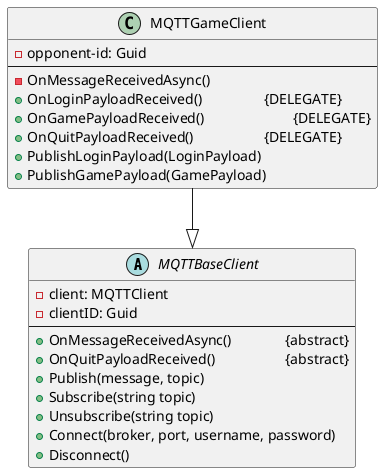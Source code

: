@startuml
!define ABSTRACT &#123;abstract&#125;
!define DELEGATE &#123;DELEGATE&#125;
abstract class MQTTBaseClient {
    - client: MQTTClient
    - clientID: Guid
    ---
    + OnMessageReceivedAsync() \t\t ABSTRACT
    + OnQuitPayloadReceived()         \t\t ABSTRACT
    + Publish(message, topic)
    + Subscribe(string topic)
    + Unsubscribe(string topic)
    + Connect(broker, port, username, password)
    + Disconnect()
}

MQTTGameClient --|> MQTTBaseClient

class MQTTGameClient {
    - opponent-id: Guid
    ---
    - OnMessageReceivedAsync()
    + OnLoginPayloadReceived()    \t\t DELEGATE
    + OnGamePayloadReceived()         \t\t DELEGATE
    + OnQuitPayloadReceived()         \t\t DELEGATE
    + PublishLoginPayload(LoginPayload)
    + PublishGamePayload(GamePayload)
}



@enduml